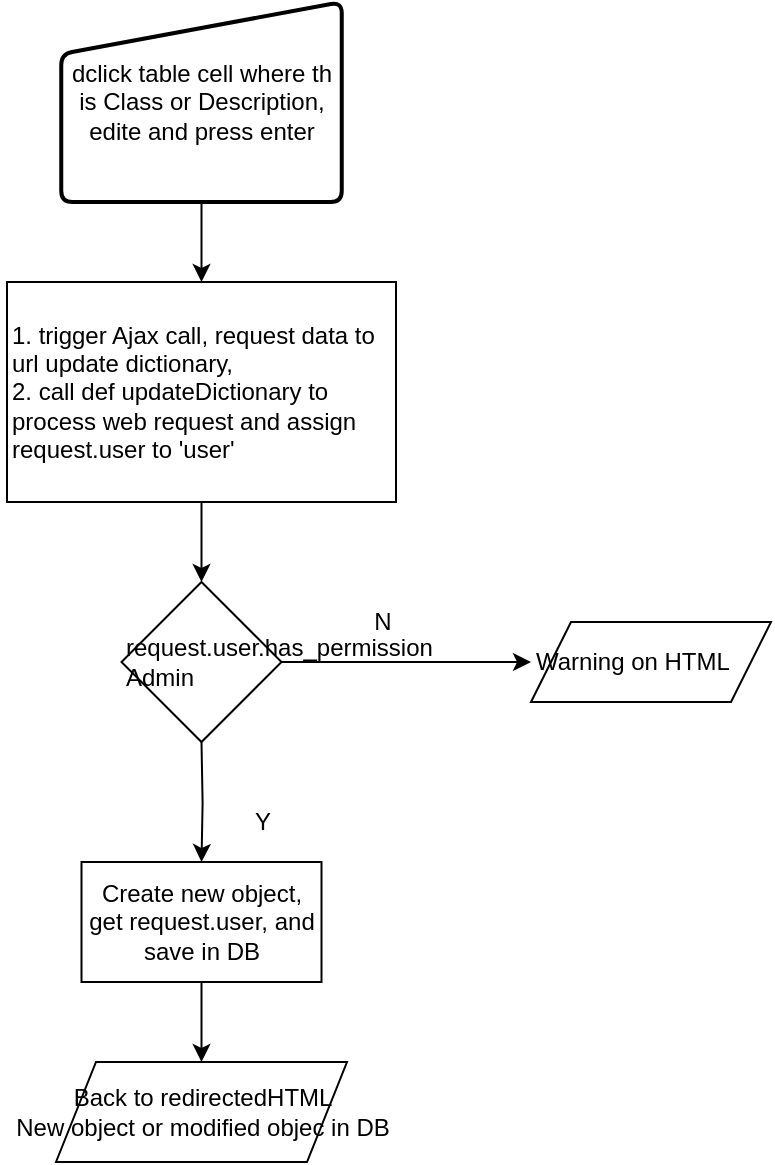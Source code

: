 <mxfile version="13.9.9" type="device"><diagram id="SYUASkFCBFpPzNMqfMAP" name="Page-1"><mxGraphModel dx="1422" dy="814" grid="1" gridSize="10" guides="1" tooltips="1" connect="1" arrows="1" fold="1" page="1" pageScale="1" pageWidth="827" pageHeight="1169" math="0" shadow="0"><root><mxCell id="0"/><mxCell id="1" parent="0"/><mxCell id="yZKz9oTdlZhymosVQu8Z-27" style="edgeStyle=orthogonalEdgeStyle;rounded=0;orthogonalLoop=1;jettySize=auto;html=1;exitX=0.5;exitY=1;exitDx=0;exitDy=0;entryX=0.5;entryY=0;entryDx=0;entryDy=0;" parent="1" target="yZKz9oTdlZhymosVQu8Z-13" edge="1"><mxGeometry relative="1" as="geometry"><mxPoint x="279.75" y="390" as="sourcePoint"/></mxGeometry></mxCell><mxCell id="yZKz9oTdlZhymosVQu8Z-60" style="edgeStyle=orthogonalEdgeStyle;rounded=0;orthogonalLoop=1;jettySize=auto;html=1;entryX=0.5;entryY=0;entryDx=0;entryDy=0;" parent="1" source="yZKz9oTdlZhymosVQu8Z-13" target="yZKz9oTdlZhymosVQu8Z-23" edge="1"><mxGeometry relative="1" as="geometry"/></mxCell><mxCell id="yZKz9oTdlZhymosVQu8Z-13" value="Create new object, get request.user, and save in DB" style="rounded=0;whiteSpace=wrap;html=1;" parent="1" vertex="1"><mxGeometry x="219.75" y="450" width="120" height="60" as="geometry"/></mxCell><mxCell id="yZKz9oTdlZhymosVQu8Z-23" value="" style="shape=parallelogram;perimeter=parallelogramPerimeter;whiteSpace=wrap;html=1;fixedSize=1;" parent="1" vertex="1"><mxGeometry x="207" y="550" width="145.5" height="50" as="geometry"/></mxCell><mxCell id="yZKz9oTdlZhymosVQu8Z-14" value="Back to redirectedHTML &lt;br&gt;New object or modified objec in DB" style="text;html=1;align=center;verticalAlign=middle;resizable=0;points=[];autosize=1;" parent="1" vertex="1"><mxGeometry x="179.75" y="560" width="200" height="30" as="geometry"/></mxCell><mxCell id="yZKz9oTdlZhymosVQu8Z-28" value="Y" style="text;html=1;align=center;verticalAlign=middle;resizable=0;points=[];autosize=1;" parent="1" vertex="1"><mxGeometry x="299.75" y="420" width="20" height="20" as="geometry"/></mxCell><mxCell id="A6zWCJtfm7TfZ7E3k_Fh-1" style="edgeStyle=orthogonalEdgeStyle;rounded=0;orthogonalLoop=1;jettySize=auto;html=1;entryX=0.5;entryY=0;entryDx=0;entryDy=0;" edge="1" parent="1" source="yZKz9oTdlZhymosVQu8Z-47" target="yZKz9oTdlZhymosVQu8Z-52"><mxGeometry relative="1" as="geometry"/></mxCell><mxCell id="yZKz9oTdlZhymosVQu8Z-47" value="dclick table cell where th is Class or Description, edite&amp;nbsp;and press enter" style="html=1;strokeWidth=2;shape=manualInput;whiteSpace=wrap;rounded=1;size=26;arcSize=11;" parent="1" vertex="1"><mxGeometry x="209.625" y="20" width="140.25" height="100" as="geometry"/></mxCell><mxCell id="A6zWCJtfm7TfZ7E3k_Fh-3" style="edgeStyle=orthogonalEdgeStyle;rounded=0;orthogonalLoop=1;jettySize=auto;html=1;entryX=0.5;entryY=0;entryDx=0;entryDy=0;" edge="1" parent="1" source="yZKz9oTdlZhymosVQu8Z-52" target="yZKz9oTdlZhymosVQu8Z-53"><mxGeometry relative="1" as="geometry"/></mxCell><mxCell id="yZKz9oTdlZhymosVQu8Z-52" value="1. trigger Ajax call, request data to url update dictionary,&lt;br&gt;2. call def updateDictionary to process web request and assign request.user to 'user'" style="rounded=0;whiteSpace=wrap;html=1;align=left;" parent="1" vertex="1"><mxGeometry x="182.5" y="160" width="194.5" height="110" as="geometry"/></mxCell><mxCell id="yZKz9oTdlZhymosVQu8Z-54" style="edgeStyle=orthogonalEdgeStyle;rounded=0;orthogonalLoop=1;jettySize=auto;html=1;" parent="1" source="yZKz9oTdlZhymosVQu8Z-53" edge="1"><mxGeometry relative="1" as="geometry"><mxPoint x="444.5" y="350" as="targetPoint"/></mxGeometry></mxCell><mxCell id="yZKz9oTdlZhymosVQu8Z-53" value="request.user.has_permission Admin&lt;br&gt;" style="rhombus;whiteSpace=wrap;html=1;align=left;" parent="1" vertex="1"><mxGeometry x="239.75" y="310" width="80" height="80" as="geometry"/></mxCell><mxCell id="yZKz9oTdlZhymosVQu8Z-55" value="Warning on HTML" style="shape=parallelogram;perimeter=parallelogramPerimeter;whiteSpace=wrap;html=1;fixedSize=1;align=left;" parent="1" vertex="1"><mxGeometry x="444.5" y="330" width="120" height="40" as="geometry"/></mxCell><mxCell id="yZKz9oTdlZhymosVQu8Z-56" value="N" style="text;html=1;align=center;verticalAlign=middle;resizable=0;points=[];autosize=1;" parent="1" vertex="1"><mxGeometry x="359.75" y="320" width="20" height="20" as="geometry"/></mxCell></root></mxGraphModel></diagram></mxfile>